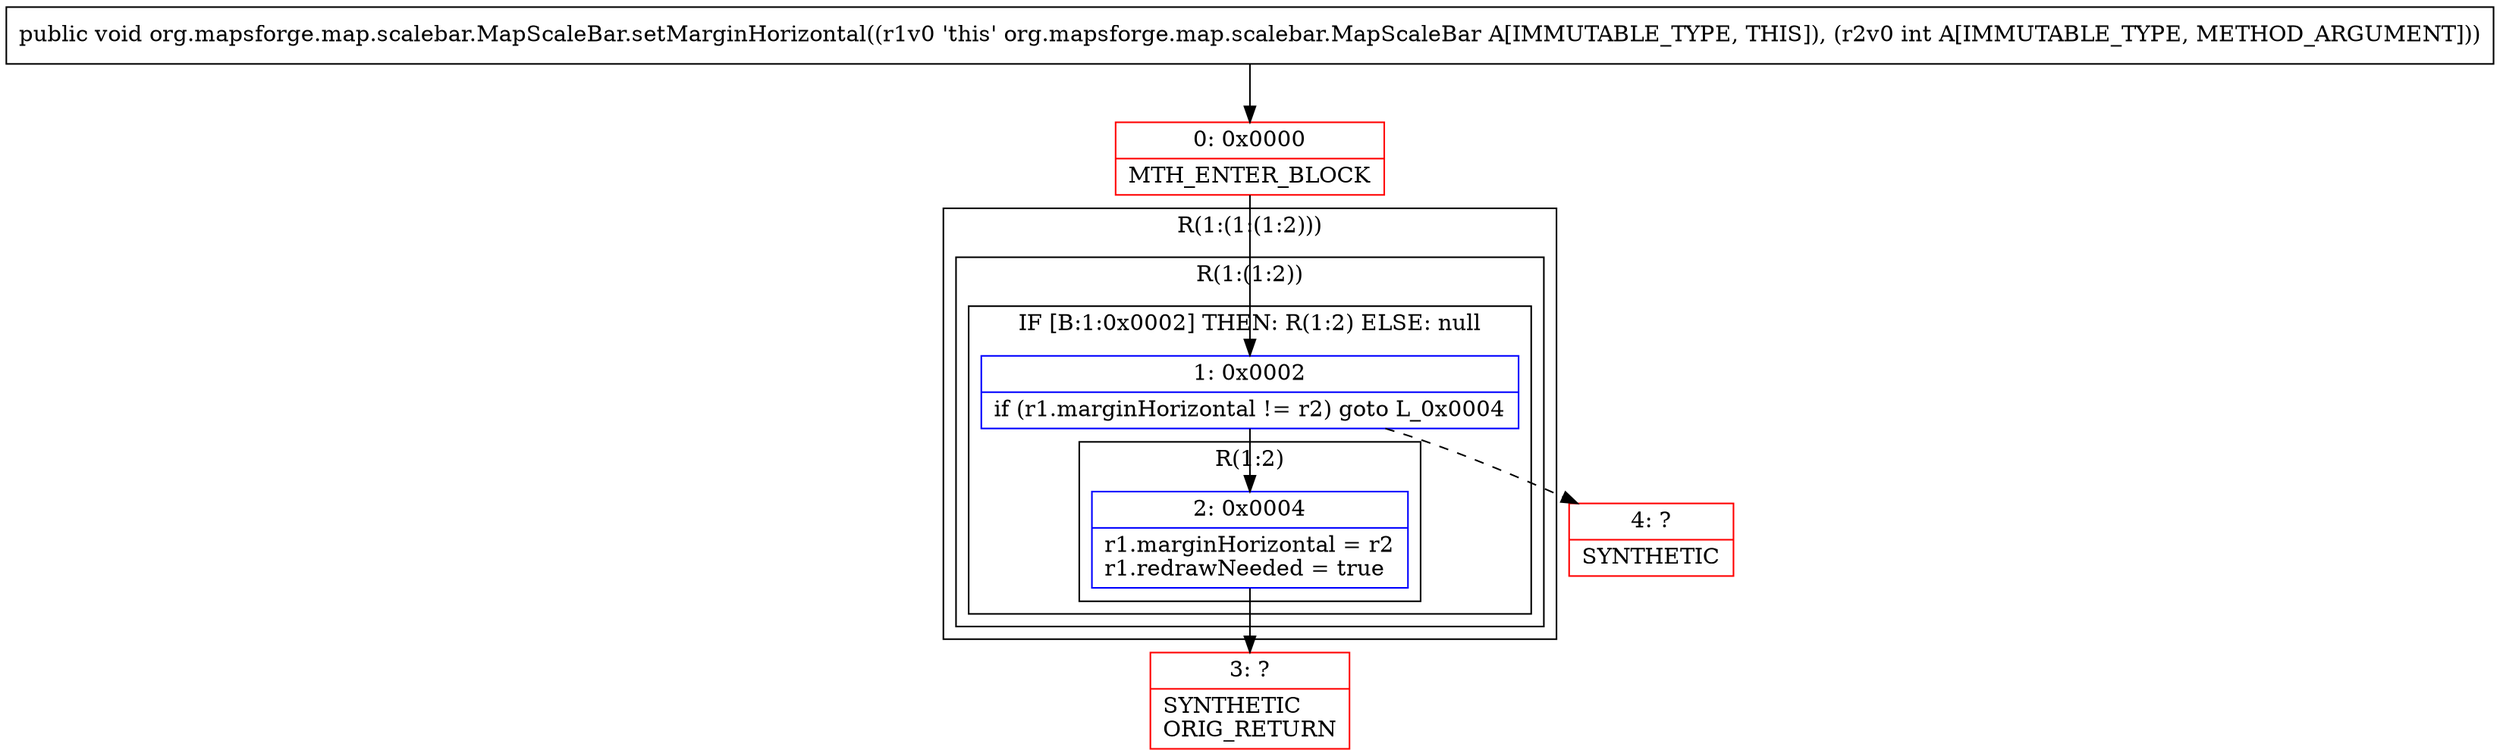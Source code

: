 digraph "CFG fororg.mapsforge.map.scalebar.MapScaleBar.setMarginHorizontal(I)V" {
subgraph cluster_Region_2072914103 {
label = "R(1:(1:(1:2)))";
node [shape=record,color=blue];
subgraph cluster_Region_1495128046 {
label = "R(1:(1:2))";
node [shape=record,color=blue];
subgraph cluster_IfRegion_140867184 {
label = "IF [B:1:0x0002] THEN: R(1:2) ELSE: null";
node [shape=record,color=blue];
Node_1 [shape=record,label="{1\:\ 0x0002|if (r1.marginHorizontal != r2) goto L_0x0004\l}"];
subgraph cluster_Region_1514437276 {
label = "R(1:2)";
node [shape=record,color=blue];
Node_2 [shape=record,label="{2\:\ 0x0004|r1.marginHorizontal = r2\lr1.redrawNeeded = true\l}"];
}
}
}
}
Node_0 [shape=record,color=red,label="{0\:\ 0x0000|MTH_ENTER_BLOCK\l}"];
Node_3 [shape=record,color=red,label="{3\:\ ?|SYNTHETIC\lORIG_RETURN\l}"];
Node_4 [shape=record,color=red,label="{4\:\ ?|SYNTHETIC\l}"];
MethodNode[shape=record,label="{public void org.mapsforge.map.scalebar.MapScaleBar.setMarginHorizontal((r1v0 'this' org.mapsforge.map.scalebar.MapScaleBar A[IMMUTABLE_TYPE, THIS]), (r2v0 int A[IMMUTABLE_TYPE, METHOD_ARGUMENT])) }"];
MethodNode -> Node_0;
Node_1 -> Node_2;
Node_1 -> Node_4[style=dashed];
Node_2 -> Node_3;
Node_0 -> Node_1;
}

